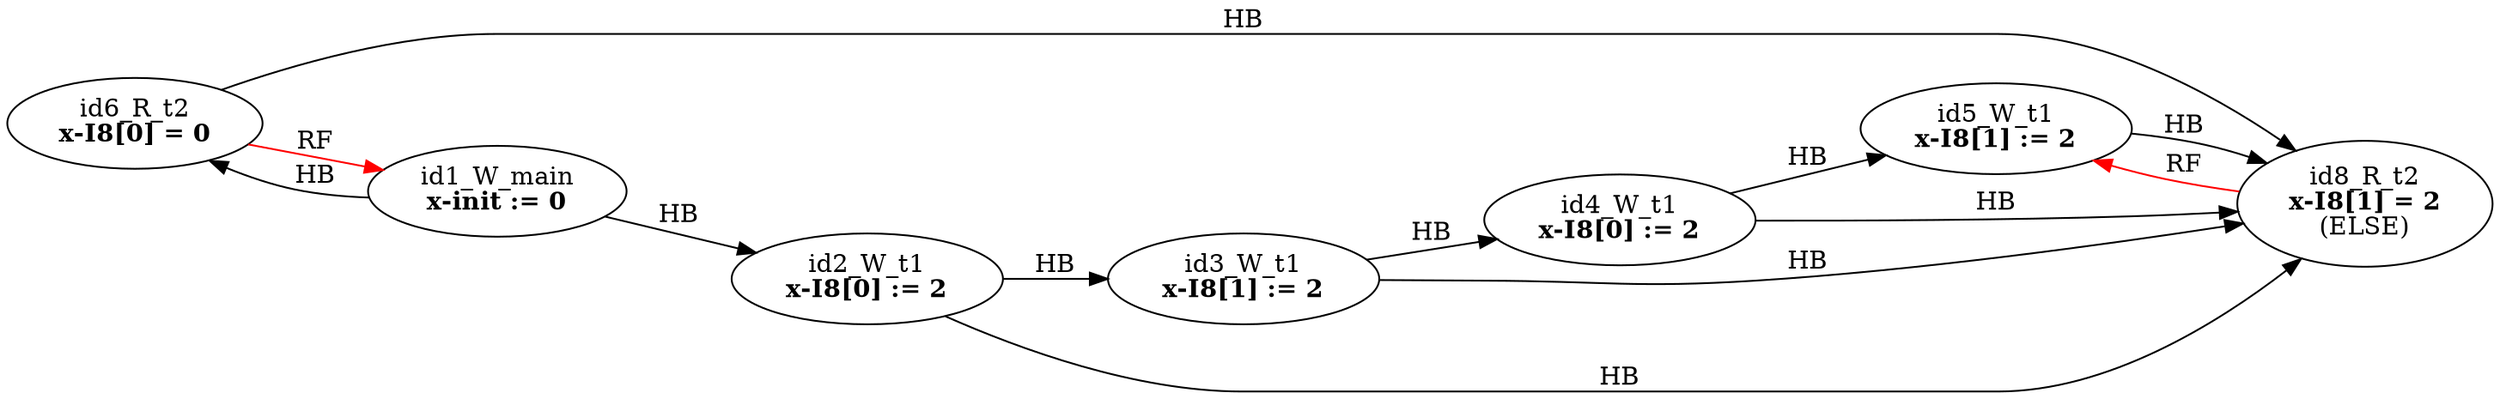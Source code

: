 digraph memory_model {
rankdir=LR;
splines=true; esep=0.5;
id2_W_t1 -> id3_W_t1 [label = "HB", color="black"];
id3_W_t1 -> id4_W_t1 [label = "HB", color="black"];
id4_W_t1 -> id5_W_t1 [label = "HB", color="black"];
id6_R_t2 -> id8_R_t2 [label = "HB", color="black"];
id1_W_main -> id2_W_t1 [label = "HB", color="black"];
id1_W_main -> id6_R_t2 [label = "HB", color="black"];
id2_W_t1 -> id8_R_t2 [label = "HB", color="black"];
id3_W_t1 -> id8_R_t2 [label = "HB", color="black"];
id4_W_t1 -> id8_R_t2 [label = "HB", color="black"];
id5_W_t1 -> id8_R_t2 [label = "HB", color="black"];
id6_R_t2 -> id1_W_main [label = "RF", color="red"];
id8_R_t2 -> id5_W_t1 [label = "RF", color="red"];
id1_W_main [label=<id1_W_main<br/><B>x-init := 0</B>>, pos="2.5,8!"]
id2_W_t1 [label=<id2_W_t1<br/><B>x-I8[0] := 2</B>>, pos="0,6!"]
id3_W_t1 [label=<id3_W_t1<br/><B>x-I8[1] := 2</B>>, pos="0,4!"]
id4_W_t1 [label=<id4_W_t1<br/><B>x-I8[0] := 2</B>>, pos="0,2!"]
id5_W_t1 [label=<id5_W_t1<br/><B>x-I8[1] := 2</B>>, pos="0,0!"]
id6_R_t2 [label=<id6_R_t2<br/><B>x-I8[0] = 0</B>>, pos="5,6!"]
id8_R_t2 [label=<id8_R_t2<br/><B>x-I8[1] = 2</B><br/>(ELSE)>, pos="5,4!"]
}